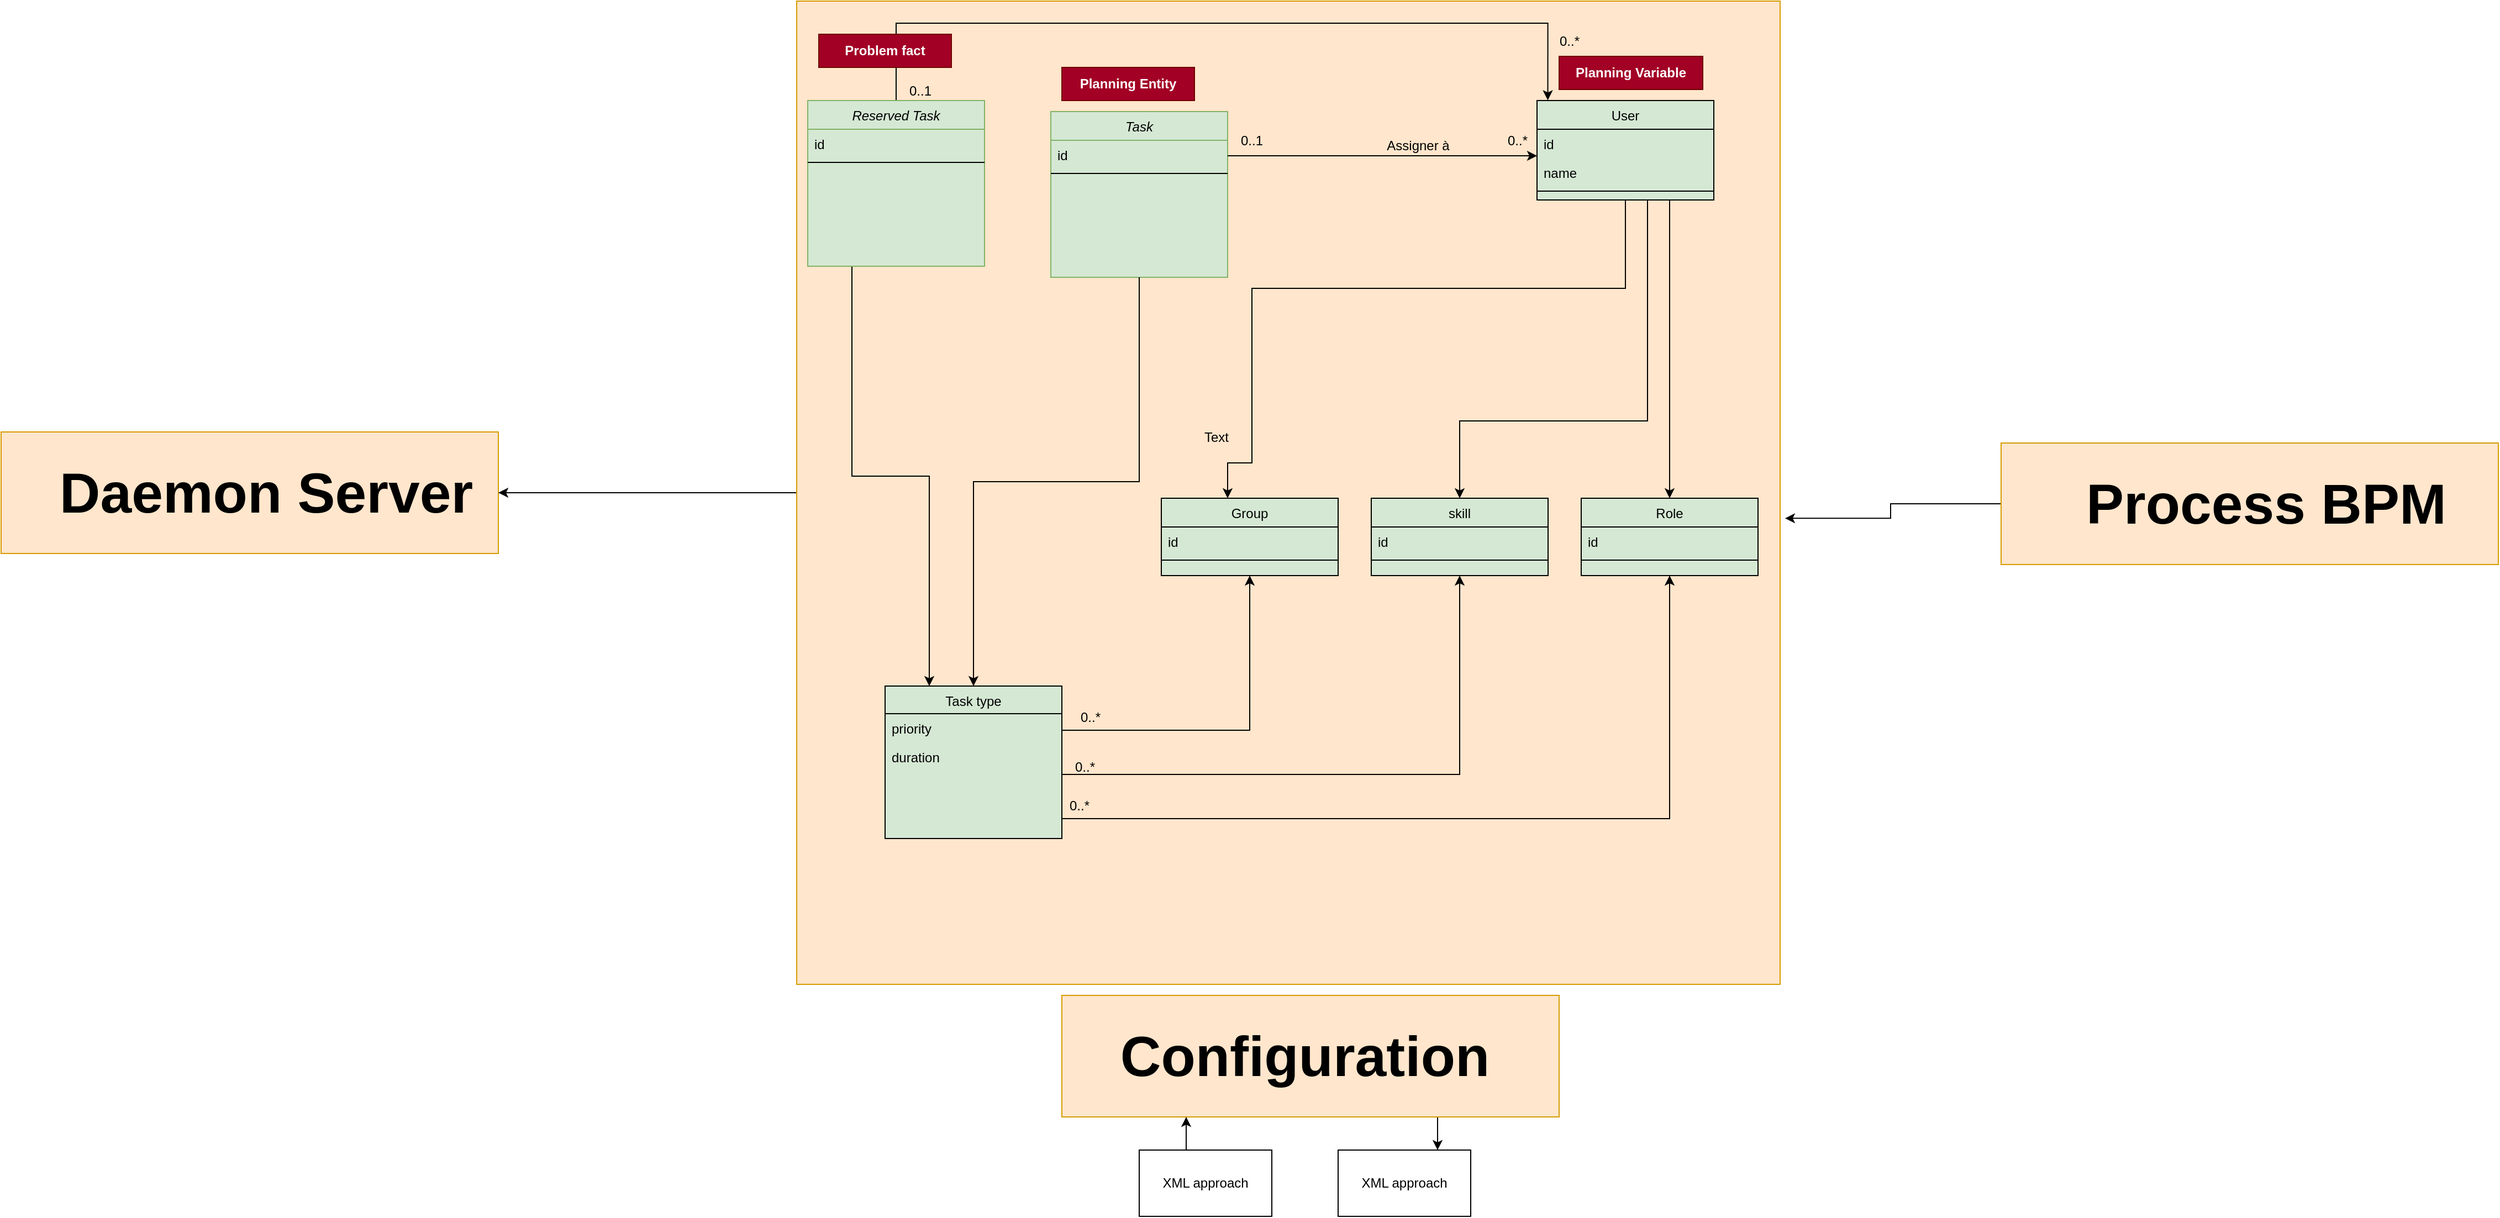 <mxfile version="21.2.3" type="github">
  <diagram id="C5RBs43oDa-KdzZeNtuy" name="Page-1">
    <mxGraphModel dx="2514" dy="862" grid="1" gridSize="10" guides="1" tooltips="1" connect="1" arrows="1" fold="1" page="1" pageScale="1" pageWidth="827" pageHeight="1169" math="0" shadow="0">
      <root>
        <mxCell id="WIyWlLk6GJQsqaUBKTNV-0" />
        <mxCell id="WIyWlLk6GJQsqaUBKTNV-1" parent="WIyWlLk6GJQsqaUBKTNV-0" />
        <mxCell id="0pnhIXX3EwXMc1F1ZEJn-36" value="" style="rounded=0;whiteSpace=wrap;html=1;fillColor=#ffe6cc;strokeColor=#d79b00;" parent="WIyWlLk6GJQsqaUBKTNV-1" vertex="1">
          <mxGeometry x="-340" y="430" width="450" height="110" as="geometry" />
        </mxCell>
        <mxCell id="0pnhIXX3EwXMc1F1ZEJn-42" style="edgeStyle=orthogonalEdgeStyle;rounded=0;orthogonalLoop=1;jettySize=auto;html=1;" parent="WIyWlLk6GJQsqaUBKTNV-1" source="0pnhIXX3EwXMc1F1ZEJn-0" target="0pnhIXX3EwXMc1F1ZEJn-36" edge="1">
          <mxGeometry relative="1" as="geometry" />
        </mxCell>
        <mxCell id="0pnhIXX3EwXMc1F1ZEJn-0" value="" style="whiteSpace=wrap;html=1;aspect=fixed;fillColor=#ffe6cc;strokeColor=#d79b00;" parent="WIyWlLk6GJQsqaUBKTNV-1" vertex="1">
          <mxGeometry x="380" y="40" width="890" height="890" as="geometry" />
        </mxCell>
        <mxCell id="zkfFHV4jXpPFQw0GAbJ--0" value="Task" style="swimlane;fontStyle=2;align=center;verticalAlign=top;childLayout=stackLayout;horizontal=1;startSize=26;horizontalStack=0;resizeParent=1;resizeLast=0;collapsible=1;marginBottom=0;rounded=0;shadow=0;strokeWidth=1;fillColor=#d5e8d4;strokeColor=#82b366;glass=0;swimlaneFillColor=#D5E8D4;gradientColor=none;" parent="WIyWlLk6GJQsqaUBKTNV-1" vertex="1">
          <mxGeometry x="610" y="140" width="160" height="150" as="geometry">
            <mxRectangle x="230" y="140" width="160" height="26" as="alternateBounds" />
          </mxGeometry>
        </mxCell>
        <mxCell id="zkfFHV4jXpPFQw0GAbJ--1" value="id" style="text;align=left;verticalAlign=top;spacingLeft=4;spacingRight=4;overflow=hidden;rotatable=0;points=[[0,0.5],[1,0.5]];portConstraint=eastwest;" parent="zkfFHV4jXpPFQw0GAbJ--0" vertex="1">
          <mxGeometry y="26" width="160" height="26" as="geometry" />
        </mxCell>
        <mxCell id="zkfFHV4jXpPFQw0GAbJ--4" value="" style="line;html=1;strokeWidth=1;align=left;verticalAlign=middle;spacingTop=-1;spacingLeft=3;spacingRight=3;rotatable=0;labelPosition=right;points=[];portConstraint=eastwest;" parent="zkfFHV4jXpPFQw0GAbJ--0" vertex="1">
          <mxGeometry y="52" width="160" height="8" as="geometry" />
        </mxCell>
        <mxCell id="0pnhIXX3EwXMc1F1ZEJn-22" style="edgeStyle=orthogonalEdgeStyle;rounded=0;orthogonalLoop=1;jettySize=auto;html=1;entryX=0.5;entryY=1;entryDx=0;entryDy=0;endArrow=classic;endFill=1;" parent="WIyWlLk6GJQsqaUBKTNV-1" source="zkfFHV4jXpPFQw0GAbJ--6" target="0pnhIXX3EwXMc1F1ZEJn-1" edge="1">
          <mxGeometry relative="1" as="geometry">
            <Array as="points">
              <mxPoint x="790" y="700" />
            </Array>
          </mxGeometry>
        </mxCell>
        <mxCell id="0pnhIXX3EwXMc1F1ZEJn-33" style="edgeStyle=orthogonalEdgeStyle;rounded=0;orthogonalLoop=1;jettySize=auto;html=1;entryX=0.5;entryY=1;entryDx=0;entryDy=0;endArrow=none;endFill=0;startArrow=classic;startFill=1;" parent="WIyWlLk6GJQsqaUBKTNV-1" source="zkfFHV4jXpPFQw0GAbJ--6" target="zkfFHV4jXpPFQw0GAbJ--0" edge="1">
          <mxGeometry relative="1" as="geometry" />
        </mxCell>
        <mxCell id="zkfFHV4jXpPFQw0GAbJ--6" value="Task type" style="swimlane;fontStyle=0;align=center;verticalAlign=top;childLayout=stackLayout;horizontal=1;startSize=25;horizontalStack=0;resizeParent=1;resizeLast=0;collapsible=1;marginBottom=0;rounded=0;shadow=0;strokeWidth=1;fillColor=#D5E8D4;swimlaneFillColor=#D5E8D4;" parent="WIyWlLk6GJQsqaUBKTNV-1" vertex="1">
          <mxGeometry x="460" y="660" width="160" height="138" as="geometry">
            <mxRectangle x="130" y="380" width="160" height="26" as="alternateBounds" />
          </mxGeometry>
        </mxCell>
        <mxCell id="zkfFHV4jXpPFQw0GAbJ--7" value="priority" style="text;align=left;verticalAlign=top;spacingLeft=4;spacingRight=4;overflow=hidden;rotatable=0;points=[[0,0.5],[1,0.5]];portConstraint=eastwest;" parent="zkfFHV4jXpPFQw0GAbJ--6" vertex="1">
          <mxGeometry y="25" width="160" height="26" as="geometry" />
        </mxCell>
        <mxCell id="zkfFHV4jXpPFQw0GAbJ--8" value="duration" style="text;align=left;verticalAlign=top;spacingLeft=4;spacingRight=4;overflow=hidden;rotatable=0;points=[[0,0.5],[1,0.5]];portConstraint=eastwest;rounded=0;shadow=0;html=0;" parent="zkfFHV4jXpPFQw0GAbJ--6" vertex="1">
          <mxGeometry y="51" width="160" height="26" as="geometry" />
        </mxCell>
        <mxCell id="0pnhIXX3EwXMc1F1ZEJn-9" style="edgeStyle=orthogonalEdgeStyle;rounded=0;orthogonalLoop=1;jettySize=auto;html=1;strokeColor=default;endArrow=none;endFill=0;startArrow=classic;startFill=1;" parent="WIyWlLk6GJQsqaUBKTNV-1" source="zkfFHV4jXpPFQw0GAbJ--13" edge="1">
          <mxGeometry relative="1" as="geometry">
            <mxPoint x="1150" y="220" as="targetPoint" />
            <Array as="points">
              <mxPoint x="980" y="420" />
              <mxPoint x="1150" y="420" />
            </Array>
          </mxGeometry>
        </mxCell>
        <mxCell id="0pnhIXX3EwXMc1F1ZEJn-28" style="edgeStyle=orthogonalEdgeStyle;rounded=0;orthogonalLoop=1;jettySize=auto;html=1;entryX=1;entryY=0.5;entryDx=0;entryDy=0;endArrow=none;endFill=0;startArrow=classic;startFill=1;" parent="WIyWlLk6GJQsqaUBKTNV-1" source="zkfFHV4jXpPFQw0GAbJ--13" target="zkfFHV4jXpPFQw0GAbJ--8" edge="1">
          <mxGeometry relative="1" as="geometry">
            <Array as="points">
              <mxPoint x="980" y="740" />
              <mxPoint x="620" y="740" />
            </Array>
          </mxGeometry>
        </mxCell>
        <mxCell id="zkfFHV4jXpPFQw0GAbJ--13" value="skill" style="swimlane;fontStyle=0;align=center;verticalAlign=top;childLayout=stackLayout;horizontal=1;startSize=26;horizontalStack=0;resizeParent=1;resizeLast=0;collapsible=1;marginBottom=0;rounded=0;shadow=0;strokeWidth=1;fillColor=#D5E8D4;swimlaneFillColor=#D5E8D4;" parent="WIyWlLk6GJQsqaUBKTNV-1" vertex="1">
          <mxGeometry x="900" y="490" width="160" height="70" as="geometry">
            <mxRectangle x="340" y="380" width="170" height="26" as="alternateBounds" />
          </mxGeometry>
        </mxCell>
        <mxCell id="zkfFHV4jXpPFQw0GAbJ--14" value="id" style="text;align=left;verticalAlign=top;spacingLeft=4;spacingRight=4;overflow=hidden;rotatable=0;points=[[0,0.5],[1,0.5]];portConstraint=eastwest;" parent="zkfFHV4jXpPFQw0GAbJ--13" vertex="1">
          <mxGeometry y="26" width="160" height="26" as="geometry" />
        </mxCell>
        <mxCell id="zkfFHV4jXpPFQw0GAbJ--15" value="" style="line;html=1;strokeWidth=1;align=left;verticalAlign=middle;spacingTop=-1;spacingLeft=3;spacingRight=3;rotatable=0;labelPosition=right;points=[];portConstraint=eastwest;" parent="zkfFHV4jXpPFQw0GAbJ--13" vertex="1">
          <mxGeometry y="52" width="160" height="8" as="geometry" />
        </mxCell>
        <mxCell id="0pnhIXX3EwXMc1F1ZEJn-10" style="edgeStyle=orthogonalEdgeStyle;rounded=0;orthogonalLoop=1;jettySize=auto;html=1;exitX=0.75;exitY=1;exitDx=0;exitDy=0;entryX=0.5;entryY=0;entryDx=0;entryDy=0;endArrow=classic;endFill=1;" parent="WIyWlLk6GJQsqaUBKTNV-1" source="zkfFHV4jXpPFQw0GAbJ--17" target="0pnhIXX3EwXMc1F1ZEJn-4" edge="1">
          <mxGeometry relative="1" as="geometry" />
        </mxCell>
        <mxCell id="zkfFHV4jXpPFQw0GAbJ--17" value="User" style="swimlane;fontStyle=0;align=center;verticalAlign=top;childLayout=stackLayout;horizontal=1;startSize=26;horizontalStack=0;resizeParent=1;resizeLast=0;collapsible=1;marginBottom=0;rounded=0;shadow=0;strokeWidth=1;swimlaneFillColor=#D5E8D4;fillColor=#D5E8D4;" parent="WIyWlLk6GJQsqaUBKTNV-1" vertex="1">
          <mxGeometry x="1050" y="130" width="160" height="90" as="geometry">
            <mxRectangle x="550" y="140" width="160" height="26" as="alternateBounds" />
          </mxGeometry>
        </mxCell>
        <mxCell id="zkfFHV4jXpPFQw0GAbJ--18" value="id" style="text;align=left;verticalAlign=top;spacingLeft=4;spacingRight=4;overflow=hidden;rotatable=0;points=[[0,0.5],[1,0.5]];portConstraint=eastwest;" parent="zkfFHV4jXpPFQw0GAbJ--17" vertex="1">
          <mxGeometry y="26" width="160" height="26" as="geometry" />
        </mxCell>
        <mxCell id="zkfFHV4jXpPFQw0GAbJ--19" value="name" style="text;align=left;verticalAlign=top;spacingLeft=4;spacingRight=4;overflow=hidden;rotatable=0;points=[[0,0.5],[1,0.5]];portConstraint=eastwest;rounded=0;shadow=0;html=0;" parent="zkfFHV4jXpPFQw0GAbJ--17" vertex="1">
          <mxGeometry y="52" width="160" height="26" as="geometry" />
        </mxCell>
        <mxCell id="zkfFHV4jXpPFQw0GAbJ--23" value="" style="line;html=1;strokeWidth=1;align=left;verticalAlign=middle;spacingTop=-1;spacingLeft=3;spacingRight=3;rotatable=0;labelPosition=right;points=[];portConstraint=eastwest;" parent="zkfFHV4jXpPFQw0GAbJ--17" vertex="1">
          <mxGeometry y="78" width="160" height="8" as="geometry" />
        </mxCell>
        <mxCell id="zkfFHV4jXpPFQw0GAbJ--26" value="" style="endArrow=classic;shadow=0;strokeWidth=1;rounded=0;endFill=1;edgeStyle=elbowEdgeStyle;elbow=vertical;" parent="WIyWlLk6GJQsqaUBKTNV-1" source="zkfFHV4jXpPFQw0GAbJ--0" target="zkfFHV4jXpPFQw0GAbJ--17" edge="1">
          <mxGeometry x="0.5" y="41" relative="1" as="geometry">
            <mxPoint x="780" y="222" as="sourcePoint" />
            <mxPoint x="940" y="222" as="targetPoint" />
            <mxPoint x="-40" y="32" as="offset" />
          </mxGeometry>
        </mxCell>
        <mxCell id="zkfFHV4jXpPFQw0GAbJ--27" value="0..1" style="resizable=0;align=left;verticalAlign=bottom;labelBackgroundColor=none;fontSize=12;" parent="zkfFHV4jXpPFQw0GAbJ--26" connectable="0" vertex="1">
          <mxGeometry x="-1" relative="1" as="geometry">
            <mxPoint x="10" y="-5" as="offset" />
          </mxGeometry>
        </mxCell>
        <mxCell id="zkfFHV4jXpPFQw0GAbJ--28" value="0..*" style="resizable=0;align=right;verticalAlign=bottom;labelBackgroundColor=none;fontSize=12;" parent="zkfFHV4jXpPFQw0GAbJ--26" connectable="0" vertex="1">
          <mxGeometry x="1" relative="1" as="geometry">
            <mxPoint x="-7" y="-5" as="offset" />
          </mxGeometry>
        </mxCell>
        <mxCell id="zkfFHV4jXpPFQw0GAbJ--29" value="Assigner à" style="text;html=1;resizable=0;points=[];;align=center;verticalAlign=middle;labelBackgroundColor=none;rounded=0;shadow=0;strokeWidth=1;fontSize=12;" parent="zkfFHV4jXpPFQw0GAbJ--26" vertex="1" connectable="0">
          <mxGeometry x="0.5" y="49" relative="1" as="geometry">
            <mxPoint x="-38" y="40" as="offset" />
          </mxGeometry>
        </mxCell>
        <mxCell id="0pnhIXX3EwXMc1F1ZEJn-1" value="Group" style="swimlane;fontStyle=0;align=center;verticalAlign=top;childLayout=stackLayout;horizontal=1;startSize=26;horizontalStack=0;resizeParent=1;resizeLast=0;collapsible=1;marginBottom=0;rounded=0;shadow=0;strokeWidth=1;fillColor=#D5E8D4;swimlaneFillColor=#D5E8D4;" parent="WIyWlLk6GJQsqaUBKTNV-1" vertex="1">
          <mxGeometry x="710" y="490" width="160" height="70" as="geometry">
            <mxRectangle x="340" y="380" width="170" height="26" as="alternateBounds" />
          </mxGeometry>
        </mxCell>
        <mxCell id="0pnhIXX3EwXMc1F1ZEJn-2" value="id" style="text;align=left;verticalAlign=top;spacingLeft=4;spacingRight=4;overflow=hidden;rotatable=0;points=[[0,0.5],[1,0.5]];portConstraint=eastwest;" parent="0pnhIXX3EwXMc1F1ZEJn-1" vertex="1">
          <mxGeometry y="26" width="160" height="26" as="geometry" />
        </mxCell>
        <mxCell id="0pnhIXX3EwXMc1F1ZEJn-3" value="" style="line;html=1;strokeWidth=1;align=left;verticalAlign=middle;spacingTop=-1;spacingLeft=3;spacingRight=3;rotatable=0;labelPosition=right;points=[];portConstraint=eastwest;" parent="0pnhIXX3EwXMc1F1ZEJn-1" vertex="1">
          <mxGeometry y="52" width="160" height="8" as="geometry" />
        </mxCell>
        <mxCell id="0pnhIXX3EwXMc1F1ZEJn-24" style="edgeStyle=orthogonalEdgeStyle;rounded=0;orthogonalLoop=1;jettySize=auto;html=1;entryX=1;entryY=1;entryDx=0;entryDy=0;endArrow=none;endFill=0;startArrow=classic;startFill=1;" parent="WIyWlLk6GJQsqaUBKTNV-1" source="0pnhIXX3EwXMc1F1ZEJn-4" target="zkfFHV4jXpPFQw0GAbJ--6" edge="1">
          <mxGeometry relative="1" as="geometry">
            <Array as="points">
              <mxPoint x="1170" y="780" />
              <mxPoint x="620" y="780" />
            </Array>
          </mxGeometry>
        </mxCell>
        <mxCell id="0pnhIXX3EwXMc1F1ZEJn-4" value="Role" style="swimlane;fontStyle=0;align=center;verticalAlign=top;childLayout=stackLayout;horizontal=1;startSize=26;horizontalStack=0;resizeParent=1;resizeLast=0;collapsible=1;marginBottom=0;rounded=0;shadow=0;strokeWidth=1;fillColor=#D5E8D4;swimlaneFillColor=#D5E8D4;" parent="WIyWlLk6GJQsqaUBKTNV-1" vertex="1">
          <mxGeometry x="1090" y="490" width="160" height="70" as="geometry">
            <mxRectangle x="340" y="380" width="170" height="26" as="alternateBounds" />
          </mxGeometry>
        </mxCell>
        <mxCell id="0pnhIXX3EwXMc1F1ZEJn-5" value="id" style="text;align=left;verticalAlign=top;spacingLeft=4;spacingRight=4;overflow=hidden;rotatable=0;points=[[0,0.5],[1,0.5]];portConstraint=eastwest;" parent="0pnhIXX3EwXMc1F1ZEJn-4" vertex="1">
          <mxGeometry y="26" width="160" height="26" as="geometry" />
        </mxCell>
        <mxCell id="0pnhIXX3EwXMc1F1ZEJn-6" value="" style="line;html=1;strokeWidth=1;align=left;verticalAlign=middle;spacingTop=-1;spacingLeft=3;spacingRight=3;rotatable=0;labelPosition=right;points=[];portConstraint=eastwest;" parent="0pnhIXX3EwXMc1F1ZEJn-4" vertex="1">
          <mxGeometry y="52" width="160" height="8" as="geometry" />
        </mxCell>
        <object label="" hedhed="0..1" id="0pnhIXX3EwXMc1F1ZEJn-7">
          <mxCell style="edgeStyle=orthogonalEdgeStyle;rounded=0;orthogonalLoop=1;jettySize=auto;html=1;entryX=0.375;entryY=0;entryDx=0;entryDy=0;entryPerimeter=0;exitX=0.5;exitY=1;exitDx=0;exitDy=0;endArrow=classic;endFill=1;" parent="WIyWlLk6GJQsqaUBKTNV-1" source="zkfFHV4jXpPFQw0GAbJ--17" target="0pnhIXX3EwXMc1F1ZEJn-1" edge="1">
            <mxGeometry relative="1" as="geometry">
              <mxPoint x="900" y="280" as="sourcePoint" />
              <mxPoint x="760" y="458" as="targetPoint" />
              <Array as="points">
                <mxPoint x="1130" y="300" />
                <mxPoint x="792" y="300" />
                <mxPoint x="792" y="458" />
                <mxPoint x="770" y="458" />
              </Array>
            </mxGeometry>
          </mxCell>
        </object>
        <mxCell id="0pnhIXX3EwXMc1F1ZEJn-11" value="Text" style="text;html=1;strokeColor=none;fillColor=none;align=center;verticalAlign=middle;whiteSpace=wrap;rounded=0;" parent="WIyWlLk6GJQsqaUBKTNV-1" vertex="1">
          <mxGeometry x="730" y="420" width="60" height="30" as="geometry" />
        </mxCell>
        <mxCell id="0pnhIXX3EwXMc1F1ZEJn-12" value="Planning Entity" style="text;html=1;align=center;verticalAlign=middle;whiteSpace=wrap;rounded=0;fillStyle=solid;fillColor=#a20025;strokeColor=#6F0000;fontStyle=1;fontColor=#ffffff;" parent="WIyWlLk6GJQsqaUBKTNV-1" vertex="1">
          <mxGeometry x="620" y="100" width="120" height="30" as="geometry" />
        </mxCell>
        <mxCell id="0pnhIXX3EwXMc1F1ZEJn-13" value="Planning Variable" style="text;html=1;align=center;verticalAlign=middle;whiteSpace=wrap;rounded=0;fillStyle=solid;fillColor=#a20025;strokeColor=#6F0000;fontStyle=1;fontColor=#ffffff;" parent="WIyWlLk6GJQsqaUBKTNV-1" vertex="1">
          <mxGeometry x="1070" y="90" width="130" height="30" as="geometry" />
        </mxCell>
        <mxCell id="0pnhIXX3EwXMc1F1ZEJn-29" value="0..*" style="resizable=0;align=left;verticalAlign=bottom;labelBackgroundColor=none;fontSize=12;" parent="WIyWlLk6GJQsqaUBKTNV-1" connectable="0" vertex="1">
          <mxGeometry x="640" y="690" as="geometry">
            <mxPoint x="-5" y="7" as="offset" />
          </mxGeometry>
        </mxCell>
        <mxCell id="0pnhIXX3EwXMc1F1ZEJn-30" value="0..*" style="resizable=0;align=left;verticalAlign=bottom;labelBackgroundColor=none;fontSize=12;" parent="WIyWlLk6GJQsqaUBKTNV-1" connectable="0" vertex="1">
          <mxGeometry x="630" y="750" as="geometry">
            <mxPoint y="-8" as="offset" />
          </mxGeometry>
        </mxCell>
        <mxCell id="0pnhIXX3EwXMc1F1ZEJn-31" value="0..*" style="resizable=0;align=left;verticalAlign=bottom;labelBackgroundColor=none;fontSize=12;" parent="WIyWlLk6GJQsqaUBKTNV-1" connectable="0" vertex="1">
          <mxGeometry x="630" y="770" as="geometry">
            <mxPoint x="-5" y="7" as="offset" />
          </mxGeometry>
        </mxCell>
        <mxCell id="0pnhIXX3EwXMc1F1ZEJn-35" value="&lt;font size=&quot;1&quot;&gt;&lt;b&gt;&lt;font style=&quot;font-size: 51px;&quot;&gt;Daemon Server&lt;/font&gt;&lt;/b&gt;&lt;/font&gt;" style="text;html=1;strokeColor=none;fillColor=none;align=center;verticalAlign=middle;whiteSpace=wrap;rounded=0;" parent="WIyWlLk6GJQsqaUBKTNV-1" vertex="1">
          <mxGeometry x="-310" y="470" width="420" height="30" as="geometry" />
        </mxCell>
        <mxCell id="0pnhIXX3EwXMc1F1ZEJn-41" style="edgeStyle=orthogonalEdgeStyle;rounded=0;orthogonalLoop=1;jettySize=auto;html=1;exitX=0;exitY=0.5;exitDx=0;exitDy=0;entryX=1.005;entryY=0.526;entryDx=0;entryDy=0;entryPerimeter=0;" parent="WIyWlLk6GJQsqaUBKTNV-1" source="0pnhIXX3EwXMc1F1ZEJn-37" target="0pnhIXX3EwXMc1F1ZEJn-0" edge="1">
          <mxGeometry relative="1" as="geometry" />
        </mxCell>
        <mxCell id="0pnhIXX3EwXMc1F1ZEJn-37" value="" style="rounded=0;whiteSpace=wrap;html=1;fillColor=#ffe6cc;strokeColor=#d79b00;" parent="WIyWlLk6GJQsqaUBKTNV-1" vertex="1">
          <mxGeometry x="1470" y="440" width="450" height="110" as="geometry" />
        </mxCell>
        <mxCell id="0pnhIXX3EwXMc1F1ZEJn-38" value="&lt;font size=&quot;1&quot;&gt;&lt;b&gt;&lt;font style=&quot;font-size: 51px;&quot;&gt;Process BPM&lt;br&gt;&lt;/font&gt;&lt;/b&gt;&lt;/font&gt;" style="text;html=1;strokeColor=none;fillColor=none;align=center;verticalAlign=middle;whiteSpace=wrap;rounded=0;" parent="WIyWlLk6GJQsqaUBKTNV-1" vertex="1">
          <mxGeometry x="1500" y="480" width="420" height="30" as="geometry" />
        </mxCell>
        <mxCell id="jR7bOloTXk8TXjDWlj53-22" style="edgeStyle=orthogonalEdgeStyle;rounded=0;orthogonalLoop=1;jettySize=auto;html=1;exitX=0.75;exitY=1;exitDx=0;exitDy=0;entryX=0.75;entryY=0;entryDx=0;entryDy=0;" edge="1" parent="WIyWlLk6GJQsqaUBKTNV-1" source="0pnhIXX3EwXMc1F1ZEJn-39" target="jR7bOloTXk8TXjDWlj53-16">
          <mxGeometry relative="1" as="geometry" />
        </mxCell>
        <mxCell id="0pnhIXX3EwXMc1F1ZEJn-39" value="" style="rounded=0;whiteSpace=wrap;html=1;fillColor=#ffe6cc;strokeColor=#d79b00;" parent="WIyWlLk6GJQsqaUBKTNV-1" vertex="1">
          <mxGeometry x="620" y="940" width="450" height="110" as="geometry" />
        </mxCell>
        <mxCell id="0pnhIXX3EwXMc1F1ZEJn-40" value="&lt;font size=&quot;1&quot;&gt;&lt;b style=&quot;font-size: 51px;&quot;&gt;Configuration&lt;/b&gt;&lt;/font&gt;" style="text;html=1;strokeColor=none;fillColor=none;align=center;verticalAlign=middle;whiteSpace=wrap;rounded=0;" parent="WIyWlLk6GJQsqaUBKTNV-1" vertex="1">
          <mxGeometry x="630" y="980" width="420" height="30" as="geometry" />
        </mxCell>
        <mxCell id="jR7bOloTXk8TXjDWlj53-9" style="edgeStyle=orthogonalEdgeStyle;rounded=0;orthogonalLoop=1;jettySize=auto;html=1;exitX=0.25;exitY=1;exitDx=0;exitDy=0;entryX=0.25;entryY=0;entryDx=0;entryDy=0;" edge="1" parent="WIyWlLk6GJQsqaUBKTNV-1" source="jR7bOloTXk8TXjDWlj53-0" target="zkfFHV4jXpPFQw0GAbJ--6">
          <mxGeometry relative="1" as="geometry" />
        </mxCell>
        <mxCell id="jR7bOloTXk8TXjDWlj53-12" style="edgeStyle=orthogonalEdgeStyle;rounded=0;orthogonalLoop=1;jettySize=auto;html=1;entryX=0.061;entryY=-0.003;entryDx=0;entryDy=0;entryPerimeter=0;" edge="1" parent="WIyWlLk6GJQsqaUBKTNV-1" source="jR7bOloTXk8TXjDWlj53-0" target="zkfFHV4jXpPFQw0GAbJ--17">
          <mxGeometry relative="1" as="geometry">
            <Array as="points">
              <mxPoint x="470" y="60" />
              <mxPoint x="1060" y="60" />
            </Array>
          </mxGeometry>
        </mxCell>
        <mxCell id="jR7bOloTXk8TXjDWlj53-0" value="Reserved Task" style="swimlane;fontStyle=2;align=center;verticalAlign=top;childLayout=stackLayout;horizontal=1;startSize=26;horizontalStack=0;resizeParent=1;resizeLast=0;collapsible=1;marginBottom=0;rounded=0;shadow=0;strokeWidth=1;fillColor=#d5e8d4;strokeColor=#82b366;glass=0;swimlaneFillColor=#D5E8D4;gradientColor=none;" vertex="1" parent="WIyWlLk6GJQsqaUBKTNV-1">
          <mxGeometry x="390" y="130" width="160" height="150" as="geometry">
            <mxRectangle x="230" y="140" width="160" height="26" as="alternateBounds" />
          </mxGeometry>
        </mxCell>
        <mxCell id="jR7bOloTXk8TXjDWlj53-1" value="id" style="text;align=left;verticalAlign=top;spacingLeft=4;spacingRight=4;overflow=hidden;rotatable=0;points=[[0,0.5],[1,0.5]];portConstraint=eastwest;" vertex="1" parent="jR7bOloTXk8TXjDWlj53-0">
          <mxGeometry y="26" width="160" height="26" as="geometry" />
        </mxCell>
        <mxCell id="jR7bOloTXk8TXjDWlj53-4" value="" style="line;html=1;strokeWidth=1;align=left;verticalAlign=middle;spacingTop=-1;spacingLeft=3;spacingRight=3;rotatable=0;labelPosition=right;points=[];portConstraint=eastwest;" vertex="1" parent="jR7bOloTXk8TXjDWlj53-0">
          <mxGeometry y="52" width="160" height="8" as="geometry" />
        </mxCell>
        <mxCell id="jR7bOloTXk8TXjDWlj53-5" value="Problem fact" style="text;html=1;align=center;verticalAlign=middle;whiteSpace=wrap;rounded=0;fillStyle=solid;fillColor=#a20025;strokeColor=#6F0000;fontStyle=1;fontColor=#ffffff;" vertex="1" parent="WIyWlLk6GJQsqaUBKTNV-1">
          <mxGeometry x="400" y="70" width="120" height="30" as="geometry" />
        </mxCell>
        <mxCell id="jR7bOloTXk8TXjDWlj53-13" value="0..1" style="resizable=0;align=left;verticalAlign=bottom;labelBackgroundColor=none;fontSize=12;" connectable="0" vertex="1" parent="WIyWlLk6GJQsqaUBKTNV-1">
          <mxGeometry x="480" y="130.003" as="geometry" />
        </mxCell>
        <mxCell id="jR7bOloTXk8TXjDWlj53-14" value="0..*" style="resizable=0;align=right;verticalAlign=bottom;labelBackgroundColor=none;fontSize=12;" connectable="0" vertex="1" parent="WIyWlLk6GJQsqaUBKTNV-1">
          <mxGeometry x="1090.0" y="85.003" as="geometry" />
        </mxCell>
        <mxCell id="jR7bOloTXk8TXjDWlj53-17" style="edgeStyle=orthogonalEdgeStyle;rounded=0;orthogonalLoop=1;jettySize=auto;html=1;exitX=0.5;exitY=0;exitDx=0;exitDy=0;entryX=0.25;entryY=1;entryDx=0;entryDy=0;" edge="1" parent="WIyWlLk6GJQsqaUBKTNV-1" source="jR7bOloTXk8TXjDWlj53-15" target="0pnhIXX3EwXMc1F1ZEJn-39">
          <mxGeometry relative="1" as="geometry" />
        </mxCell>
        <mxCell id="jR7bOloTXk8TXjDWlj53-15" value="XML approach" style="rounded=0;whiteSpace=wrap;html=1;" vertex="1" parent="WIyWlLk6GJQsqaUBKTNV-1">
          <mxGeometry x="690" y="1080" width="120" height="60" as="geometry" />
        </mxCell>
        <mxCell id="jR7bOloTXk8TXjDWlj53-16" value="XML approach" style="rounded=0;whiteSpace=wrap;html=1;" vertex="1" parent="WIyWlLk6GJQsqaUBKTNV-1">
          <mxGeometry x="870" y="1080" width="120" height="60" as="geometry" />
        </mxCell>
      </root>
    </mxGraphModel>
  </diagram>
</mxfile>
